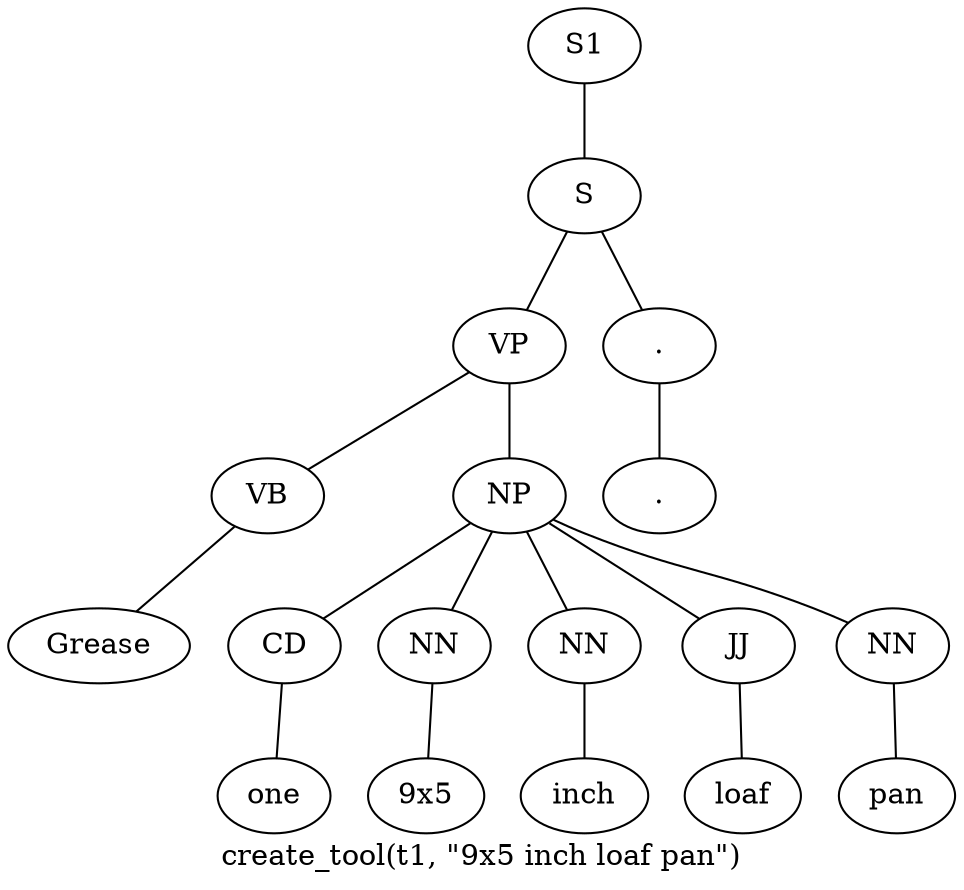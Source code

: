 graph SyntaxGraph {
	label = "create_tool(t1, \"9x5 inch loaf pan\")";
	Node0 [label="S1"];
	Node1 [label="S"];
	Node2 [label="VP"];
	Node3 [label="VB"];
	Node4 [label="Grease"];
	Node5 [label="NP"];
	Node6 [label="CD"];
	Node7 [label="one"];
	Node8 [label="NN"];
	Node9 [label="9x5"];
	Node10 [label="NN"];
	Node11 [label="inch"];
	Node12 [label="JJ"];
	Node13 [label="loaf"];
	Node14 [label="NN"];
	Node15 [label="pan"];
	Node16 [label="."];
	Node17 [label="."];

	Node0 -- Node1;
	Node1 -- Node2;
	Node1 -- Node16;
	Node2 -- Node3;
	Node2 -- Node5;
	Node3 -- Node4;
	Node5 -- Node6;
	Node5 -- Node8;
	Node5 -- Node10;
	Node5 -- Node12;
	Node5 -- Node14;
	Node6 -- Node7;
	Node8 -- Node9;
	Node10 -- Node11;
	Node12 -- Node13;
	Node14 -- Node15;
	Node16 -- Node17;
}